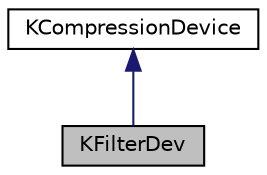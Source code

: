 digraph "KFilterDev"
{
  edge [fontname="Helvetica",fontsize="10",labelfontname="Helvetica",labelfontsize="10"];
  node [fontname="Helvetica",fontsize="10",shape=record];
  Node0 [label="KFilterDev",height=0.2,width=0.4,color="black", fillcolor="grey75", style="filled", fontcolor="black"];
  Node1 -> Node0 [dir="back",color="midnightblue",fontsize="10",style="solid",fontname="Helvetica"];
  Node1 [label="KCompressionDevice",height=0.2,width=0.4,color="black", fillcolor="white", style="filled",URL="$classKCompressionDevice.html",tooltip="A class for reading and writing compressed data onto a device (e.g. "];
}
